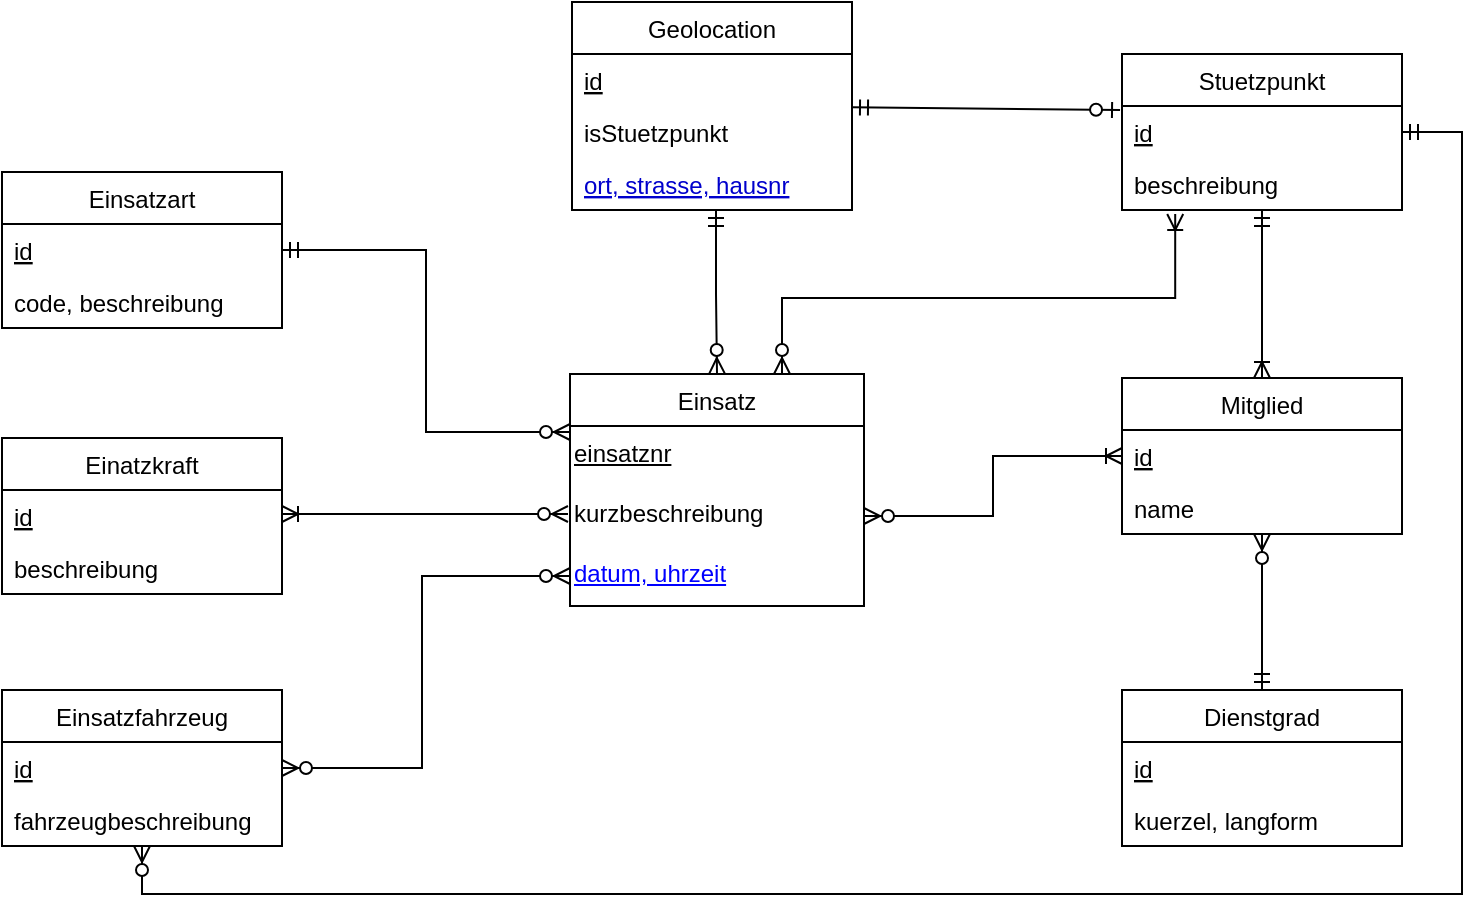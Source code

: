 <mxfile version="11.3.1" type="onedrive" pages="1"><diagram id="ilDH12kev3po-EJ1P2Dv" name="Page-1"><mxGraphModel dx="868" dy="482" grid="1" gridSize="10" guides="1" tooltips="1" connect="1" arrows="1" fold="1" page="1" pageScale="1" pageWidth="827" pageHeight="1169" math="0" shadow="0"><root><mxCell id="0"/><mxCell id="1" parent="0"/><mxCell id="NxMTD8spt1croDc4uykK-55" style="edgeStyle=orthogonalEdgeStyle;rounded=0;orthogonalLoop=1;jettySize=auto;html=1;entryX=0;entryY=0.5;entryDx=0;entryDy=0;startArrow=ERzeroToMany;startFill=1;endArrow=ERzeroToMany;endFill=1;" parent="1" source="NxMTD8spt1croDc4uykK-10" edge="1"><mxGeometry relative="1" as="geometry"><Array as="points"><mxPoint x="270" y="407"/><mxPoint x="270" y="311"/></Array><mxPoint x="344" y="311" as="targetPoint"/></mxGeometry></mxCell><mxCell id="6Kpf15n6roIUlOX6mikI-1" style="edgeStyle=orthogonalEdgeStyle;rounded=0;orthogonalLoop=1;jettySize=auto;html=1;entryX=1;entryY=0.5;entryDx=0;entryDy=0;endArrow=ERmandOne;endFill=0;startArrow=ERzeroToMany;startFill=1;" parent="1" source="NxMTD8spt1croDc4uykK-10" target="NxMTD8spt1croDc4uykK-15" edge="1"><mxGeometry relative="1" as="geometry"><Array as="points"><mxPoint x="130" y="470"/><mxPoint x="790" y="470"/><mxPoint x="790" y="89"/></Array></mxGeometry></mxCell><mxCell id="NxMTD8spt1croDc4uykK-10" value="Einsatzfahrzeug" style="swimlane;fontStyle=0;childLayout=stackLayout;horizontal=1;startSize=26;fillColor=none;horizontalStack=0;resizeParent=1;resizeParentMax=0;resizeLast=0;collapsible=1;marginBottom=0;" parent="1" vertex="1"><mxGeometry x="60" y="368" width="140" height="78" as="geometry"/></mxCell><mxCell id="NxMTD8spt1croDc4uykK-13" value="id" style="text;strokeColor=none;fillColor=none;align=left;verticalAlign=top;spacingLeft=4;spacingRight=4;overflow=hidden;rotatable=0;points=[[0,0.5],[1,0.5]];portConstraint=eastwest;fontStyle=4" parent="NxMTD8spt1croDc4uykK-10" vertex="1"><mxGeometry y="26" width="140" height="26" as="geometry"/></mxCell><mxCell id="NxMTD8spt1croDc4uykK-63" value="fahrzeugbeschreibung" style="text;strokeColor=none;fillColor=none;align=left;verticalAlign=top;spacingLeft=4;spacingRight=4;overflow=hidden;rotatable=0;points=[[0,0.5],[1,0.5]];portConstraint=eastwest;" parent="NxMTD8spt1croDc4uykK-10" vertex="1"><mxGeometry y="52" width="140" height="26" as="geometry"/></mxCell><mxCell id="NxMTD8spt1croDc4uykK-14" value="Stuetzpunkt" style="swimlane;fontStyle=0;childLayout=stackLayout;horizontal=1;startSize=26;fillColor=none;horizontalStack=0;resizeParent=1;resizeParentMax=0;resizeLast=0;collapsible=1;marginBottom=0;" parent="1" vertex="1"><mxGeometry x="620" y="50" width="140" height="78" as="geometry"/></mxCell><mxCell id="NxMTD8spt1croDc4uykK-15" value="id" style="text;strokeColor=none;fillColor=none;align=left;verticalAlign=top;spacingLeft=4;spacingRight=4;overflow=hidden;rotatable=0;points=[[0,0.5],[1,0.5]];portConstraint=eastwest;fontStyle=4" parent="NxMTD8spt1croDc4uykK-14" vertex="1"><mxGeometry y="26" width="140" height="26" as="geometry"/></mxCell><mxCell id="NxMTD8spt1croDc4uykK-64" value="beschreibung" style="text;strokeColor=none;fillColor=none;align=left;verticalAlign=top;spacingLeft=4;spacingRight=4;overflow=hidden;rotatable=0;points=[[0,0.5],[1,0.5]];portConstraint=eastwest;" parent="NxMTD8spt1croDc4uykK-14" vertex="1"><mxGeometry y="52" width="140" height="26" as="geometry"/></mxCell><mxCell id="NxMTD8spt1croDc4uykK-18" value="Einsatz" style="swimlane;fontStyle=0;childLayout=stackLayout;horizontal=1;startSize=26;fillColor=none;horizontalStack=0;resizeParent=1;resizeParentMax=0;resizeLast=0;collapsible=1;marginBottom=0;" parent="1" vertex="1"><mxGeometry x="344" y="210" width="147" height="116" as="geometry"/></mxCell><mxCell id="ot_nPUjUUw6IYXXe0TUH-1" value="&lt;u&gt;einsatznr&lt;/u&gt;" style="text;html=1;" parent="NxMTD8spt1croDc4uykK-18" vertex="1"><mxGeometry y="26" width="147" height="30" as="geometry"/></mxCell><mxCell id="ot_nPUjUUw6IYXXe0TUH-2" value="kurzbeschreibung" style="text;html=1;" parent="NxMTD8spt1croDc4uykK-18" vertex="1"><mxGeometry y="56" width="147" height="30" as="geometry"/></mxCell><mxCell id="ot_nPUjUUw6IYXXe0TUH-4" value="&lt;font color=&quot;#0000FF&quot;&gt;&lt;u&gt;datum, uhrzeit&lt;/u&gt;&lt;/font&gt;" style="text;html=1;" parent="NxMTD8spt1croDc4uykK-18" vertex="1"><mxGeometry y="86" width="147" height="30" as="geometry"/></mxCell><mxCell id="NxMTD8spt1croDc4uykK-50" style="edgeStyle=orthogonalEdgeStyle;rounded=0;orthogonalLoop=1;jettySize=auto;html=1;endArrow=ERzeroToMany;endFill=1;startArrow=ERmandOne;startFill=0;entryX=0.5;entryY=0;entryDx=0;entryDy=0;" parent="1" source="NxMTD8spt1croDc4uykK-22" target="NxMTD8spt1croDc4uykK-18" edge="1"><mxGeometry relative="1" as="geometry"><Array as="points"><mxPoint x="417" y="170"/><mxPoint x="417" y="170"/></Array><mxPoint x="417" y="200" as="targetPoint"/></mxGeometry></mxCell><mxCell id="NxMTD8spt1croDc4uykK-51" style="rounded=0;orthogonalLoop=1;jettySize=auto;html=1;entryX=-0.007;entryY=0.077;entryDx=0;entryDy=0;entryPerimeter=0;startArrow=ERmandOne;startFill=0;endArrow=ERzeroToOne;endFill=1;" parent="1" source="NxMTD8spt1croDc4uykK-22" target="NxMTD8spt1croDc4uykK-15" edge="1"><mxGeometry relative="1" as="geometry"/></mxCell><mxCell id="NxMTD8spt1croDc4uykK-22" value="Geolocation" style="swimlane;fontStyle=0;childLayout=stackLayout;horizontal=1;startSize=26;fillColor=none;horizontalStack=0;resizeParent=1;resizeParentMax=0;resizeLast=0;collapsible=1;marginBottom=0;" parent="1" vertex="1"><mxGeometry x="345" y="24" width="140" height="104" as="geometry"/></mxCell><mxCell id="NxMTD8spt1croDc4uykK-23" value="id&#10;" style="text;strokeColor=none;fillColor=none;align=left;verticalAlign=top;spacingLeft=4;spacingRight=4;overflow=hidden;rotatable=0;points=[[0,0.5],[1,0.5]];portConstraint=eastwest;fontStyle=4" parent="NxMTD8spt1croDc4uykK-22" vertex="1"><mxGeometry y="26" width="140" height="26" as="geometry"/></mxCell><mxCell id="ot_nPUjUUw6IYXXe0TUH-7" value="isStuetzpunkt" style="text;strokeColor=none;fillColor=none;align=left;verticalAlign=top;spacingLeft=4;spacingRight=4;overflow=hidden;rotatable=0;points=[[0,0.5],[1,0.5]];portConstraint=eastwest;fontStyle=0" parent="NxMTD8spt1croDc4uykK-22" vertex="1"><mxGeometry y="52" width="140" height="26" as="geometry"/></mxCell><mxCell id="NxMTD8spt1croDc4uykK-34" value="ort, strasse, hausnr" style="text;strokeColor=none;fillColor=none;align=left;verticalAlign=top;spacingLeft=4;spacingRight=4;overflow=hidden;rotatable=0;points=[[0,0.5],[1,0.5]];portConstraint=eastwest;fontColor=#0000CC;fontStyle=4" parent="NxMTD8spt1croDc4uykK-22" vertex="1"><mxGeometry y="78" width="140" height="26" as="geometry"/></mxCell><mxCell id="NxMTD8spt1croDc4uykK-56" style="edgeStyle=orthogonalEdgeStyle;rounded=0;orthogonalLoop=1;jettySize=auto;html=1;startArrow=ERoneToMany;startFill=0;endArrow=ERzeroToMany;endFill=1;" parent="1" source="NxMTD8spt1croDc4uykK-26" edge="1"><mxGeometry relative="1" as="geometry"><mxPoint x="343" y="280" as="targetPoint"/><Array as="points"><mxPoint x="343" y="280"/></Array></mxGeometry></mxCell><mxCell id="NxMTD8spt1croDc4uykK-26" value="Einatzkraft" style="swimlane;fontStyle=0;childLayout=stackLayout;horizontal=1;startSize=26;fillColor=none;horizontalStack=0;resizeParent=1;resizeParentMax=0;resizeLast=0;collapsible=1;marginBottom=0;" parent="1" vertex="1"><mxGeometry x="60" y="242" width="140" height="78" as="geometry"/></mxCell><mxCell id="NxMTD8spt1croDc4uykK-29" value="id" style="text;strokeColor=none;fillColor=none;align=left;verticalAlign=top;spacingLeft=4;spacingRight=4;overflow=hidden;rotatable=0;points=[[0,0.5],[1,0.5]];portConstraint=eastwest;fontStyle=4" parent="NxMTD8spt1croDc4uykK-26" vertex="1"><mxGeometry y="26" width="140" height="26" as="geometry"/></mxCell><mxCell id="NxMTD8spt1croDc4uykK-62" value="beschreibung" style="text;strokeColor=none;fillColor=none;align=left;verticalAlign=top;spacingLeft=4;spacingRight=4;overflow=hidden;rotatable=0;points=[[0,0.5],[1,0.5]];portConstraint=eastwest;" parent="NxMTD8spt1croDc4uykK-26" vertex="1"><mxGeometry y="52" width="140" height="26" as="geometry"/></mxCell><mxCell id="NxMTD8spt1croDc4uykK-57" style="edgeStyle=orthogonalEdgeStyle;rounded=0;orthogonalLoop=1;jettySize=auto;html=1;entryX=0;entryY=0.25;entryDx=0;entryDy=0;startArrow=ERmandOne;startFill=0;endArrow=ERzeroToMany;endFill=1;" parent="1" source="NxMTD8spt1croDc4uykK-30" target="NxMTD8spt1croDc4uykK-18" edge="1"><mxGeometry relative="1" as="geometry"/></mxCell><mxCell id="NxMTD8spt1croDc4uykK-30" value="Einsatzart" style="swimlane;fontStyle=0;childLayout=stackLayout;horizontal=1;startSize=26;fillColor=none;horizontalStack=0;resizeParent=1;resizeParentMax=0;resizeLast=0;collapsible=1;marginBottom=0;" parent="1" vertex="1"><mxGeometry x="60" y="109" width="140" height="78" as="geometry"/></mxCell><mxCell id="NxMTD8spt1croDc4uykK-33" value="id" style="text;strokeColor=none;fillColor=none;align=left;verticalAlign=top;spacingLeft=4;spacingRight=4;overflow=hidden;rotatable=0;points=[[0,0.5],[1,0.5]];portConstraint=eastwest;fontStyle=4" parent="NxMTD8spt1croDc4uykK-30" vertex="1"><mxGeometry y="26" width="140" height="26" as="geometry"/></mxCell><mxCell id="NxMTD8spt1croDc4uykK-61" value="code, beschreibung" style="text;strokeColor=none;fillColor=none;align=left;verticalAlign=top;spacingLeft=4;spacingRight=4;overflow=hidden;rotatable=0;points=[[0,0.5],[1,0.5]];portConstraint=eastwest;" parent="NxMTD8spt1croDc4uykK-30" vertex="1"><mxGeometry y="52" width="140" height="26" as="geometry"/></mxCell><mxCell id="NxMTD8spt1croDc4uykK-53" style="edgeStyle=orthogonalEdgeStyle;rounded=0;orthogonalLoop=1;jettySize=auto;html=1;entryX=0.5;entryY=1;entryDx=0;entryDy=0;endArrow=ERmandOne;endFill=0;startArrow=ERoneToMany;startFill=0;" parent="1" source="NxMTD8spt1croDc4uykK-35" target="NxMTD8spt1croDc4uykK-14" edge="1"><mxGeometry relative="1" as="geometry"/></mxCell><mxCell id="6Kpf15n6roIUlOX6mikI-2" style="edgeStyle=orthogonalEdgeStyle;rounded=0;orthogonalLoop=1;jettySize=auto;html=1;entryX=1;entryY=0.5;entryDx=0;entryDy=0;startArrow=ERoneToMany;startFill=0;endArrow=ERzeroToMany;endFill=1;" parent="1" source="NxMTD8spt1croDc4uykK-35" target="ot_nPUjUUw6IYXXe0TUH-2" edge="1"><mxGeometry relative="1" as="geometry"/></mxCell><mxCell id="NxMTD8spt1croDc4uykK-35" value="Mitglied" style="swimlane;fontStyle=0;childLayout=stackLayout;horizontal=1;startSize=26;fillColor=none;horizontalStack=0;resizeParent=1;resizeParentMax=0;resizeLast=0;collapsible=1;marginBottom=0;" parent="1" vertex="1"><mxGeometry x="620" y="212" width="140" height="78" as="geometry"/></mxCell><mxCell id="NxMTD8spt1croDc4uykK-36" value="id" style="text;strokeColor=none;fillColor=none;align=left;verticalAlign=top;spacingLeft=4;spacingRight=4;overflow=hidden;rotatable=0;points=[[0,0.5],[1,0.5]];portConstraint=eastwest;fontStyle=4" parent="NxMTD8spt1croDc4uykK-35" vertex="1"><mxGeometry y="26" width="140" height="26" as="geometry"/></mxCell><mxCell id="NxMTD8spt1croDc4uykK-65" value="name" style="text;strokeColor=none;fillColor=none;align=left;verticalAlign=top;spacingLeft=4;spacingRight=4;overflow=hidden;rotatable=0;points=[[0,0.5],[1,0.5]];portConstraint=eastwest;" parent="NxMTD8spt1croDc4uykK-35" vertex="1"><mxGeometry y="52" width="140" height="26" as="geometry"/></mxCell><mxCell id="NxMTD8spt1croDc4uykK-54" style="edgeStyle=orthogonalEdgeStyle;rounded=0;orthogonalLoop=1;jettySize=auto;html=1;entryX=0.5;entryY=1;entryDx=0;entryDy=0;startArrow=ERmandOne;startFill=0;endArrow=ERzeroToMany;endFill=1;" parent="1" source="NxMTD8spt1croDc4uykK-39" target="NxMTD8spt1croDc4uykK-35" edge="1"><mxGeometry relative="1" as="geometry"/></mxCell><mxCell id="NxMTD8spt1croDc4uykK-39" value="Dienstgrad" style="swimlane;fontStyle=0;childLayout=stackLayout;horizontal=1;startSize=26;fillColor=none;horizontalStack=0;resizeParent=1;resizeParentMax=0;resizeLast=0;collapsible=1;marginBottom=0;" parent="1" vertex="1"><mxGeometry x="620" y="368" width="140" height="78" as="geometry"/></mxCell><mxCell id="NxMTD8spt1croDc4uykK-40" value="id" style="text;strokeColor=none;fillColor=none;align=left;verticalAlign=top;spacingLeft=4;spacingRight=4;overflow=hidden;rotatable=0;points=[[0,0.5],[1,0.5]];portConstraint=eastwest;fontStyle=4" parent="NxMTD8spt1croDc4uykK-39" vertex="1"><mxGeometry y="26" width="140" height="26" as="geometry"/></mxCell><mxCell id="NxMTD8spt1croDc4uykK-67" value="kuerzel, langform" style="text;strokeColor=none;fillColor=none;align=left;verticalAlign=top;spacingLeft=4;spacingRight=4;overflow=hidden;rotatable=0;points=[[0,0.5],[1,0.5]];portConstraint=eastwest;" parent="NxMTD8spt1croDc4uykK-39" vertex="1"><mxGeometry y="52" width="140" height="26" as="geometry"/></mxCell><mxCell id="NxMTD8spt1croDc4uykK-52" style="edgeStyle=orthogonalEdgeStyle;rounded=0;orthogonalLoop=1;jettySize=auto;html=1;startArrow=ERoneToMany;startFill=0;endArrow=ERzeroToMany;endFill=1;exitX=0.19;exitY=1.077;exitDx=0;exitDy=0;exitPerimeter=0;" parent="1" source="NxMTD8spt1croDc4uykK-64" edge="1"><mxGeometry relative="1" as="geometry"><mxPoint x="647" y="140" as="sourcePoint"/><Array as="points"><mxPoint x="647" y="172"/><mxPoint x="450" y="172"/></Array><mxPoint x="450" y="210" as="targetPoint"/></mxGeometry></mxCell></root></mxGraphModel></diagram></mxfile>